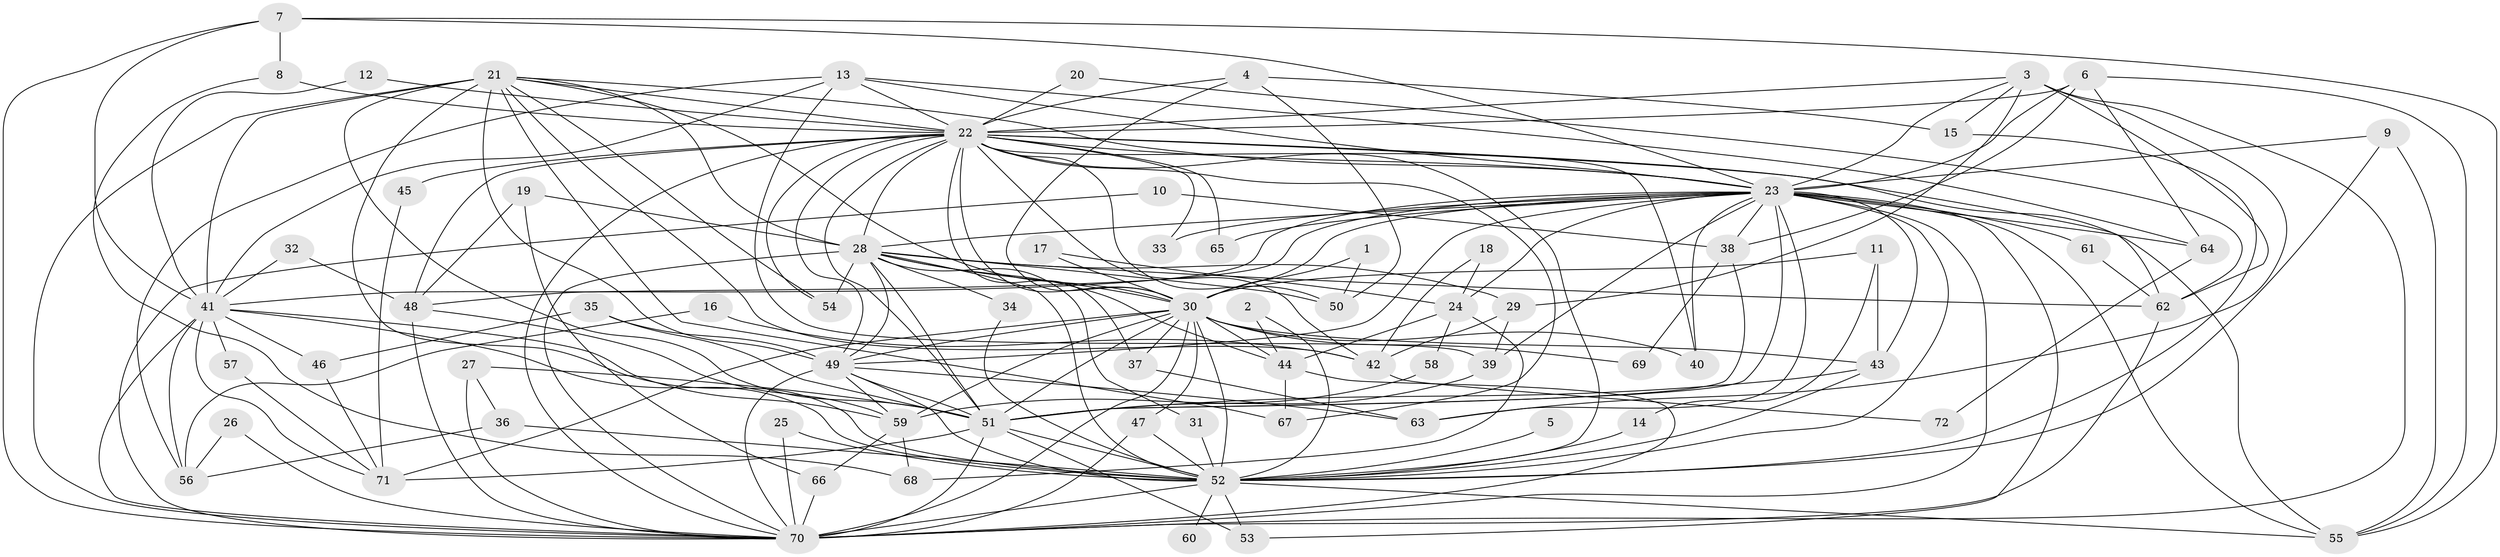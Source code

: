 // original degree distribution, {19: 0.013986013986013986, 36: 0.006993006993006993, 17: 0.006993006993006993, 13: 0.006993006993006993, 20: 0.006993006993006993, 26: 0.006993006993006993, 15: 0.006993006993006993, 31: 0.006993006993006993, 42: 0.006993006993006993, 14: 0.006993006993006993, 3: 0.16083916083916083, 5: 0.027972027972027972, 4: 0.11888111888111888, 6: 0.027972027972027972, 7: 0.02097902097902098, 2: 0.5594405594405595, 8: 0.006993006993006993}
// Generated by graph-tools (version 1.1) at 2025/01/03/09/25 03:01:29]
// undirected, 72 vertices, 196 edges
graph export_dot {
graph [start="1"]
  node [color=gray90,style=filled];
  1;
  2;
  3;
  4;
  5;
  6;
  7;
  8;
  9;
  10;
  11;
  12;
  13;
  14;
  15;
  16;
  17;
  18;
  19;
  20;
  21;
  22;
  23;
  24;
  25;
  26;
  27;
  28;
  29;
  30;
  31;
  32;
  33;
  34;
  35;
  36;
  37;
  38;
  39;
  40;
  41;
  42;
  43;
  44;
  45;
  46;
  47;
  48;
  49;
  50;
  51;
  52;
  53;
  54;
  55;
  56;
  57;
  58;
  59;
  60;
  61;
  62;
  63;
  64;
  65;
  66;
  67;
  68;
  69;
  70;
  71;
  72;
  1 -- 30 [weight=1.0];
  1 -- 50 [weight=1.0];
  2 -- 44 [weight=1.0];
  2 -- 52 [weight=1.0];
  3 -- 15 [weight=1.0];
  3 -- 22 [weight=1.0];
  3 -- 23 [weight=1.0];
  3 -- 29 [weight=1.0];
  3 -- 62 [weight=1.0];
  3 -- 63 [weight=1.0];
  3 -- 70 [weight=1.0];
  4 -- 15 [weight=1.0];
  4 -- 22 [weight=1.0];
  4 -- 30 [weight=1.0];
  4 -- 50 [weight=1.0];
  5 -- 52 [weight=1.0];
  6 -- 22 [weight=1.0];
  6 -- 23 [weight=1.0];
  6 -- 38 [weight=1.0];
  6 -- 55 [weight=1.0];
  6 -- 64 [weight=1.0];
  7 -- 8 [weight=1.0];
  7 -- 23 [weight=1.0];
  7 -- 41 [weight=1.0];
  7 -- 55 [weight=1.0];
  7 -- 70 [weight=1.0];
  8 -- 22 [weight=1.0];
  8 -- 68 [weight=1.0];
  9 -- 23 [weight=1.0];
  9 -- 52 [weight=2.0];
  9 -- 55 [weight=1.0];
  10 -- 38 [weight=1.0];
  10 -- 70 [weight=1.0];
  11 -- 14 [weight=1.0];
  11 -- 30 [weight=1.0];
  11 -- 43 [weight=1.0];
  12 -- 22 [weight=1.0];
  12 -- 41 [weight=1.0];
  13 -- 22 [weight=1.0];
  13 -- 23 [weight=1.0];
  13 -- 39 [weight=1.0];
  13 -- 41 [weight=1.0];
  13 -- 56 [weight=1.0];
  13 -- 64 [weight=1.0];
  14 -- 52 [weight=1.0];
  15 -- 52 [weight=1.0];
  16 -- 42 [weight=1.0];
  16 -- 56 [weight=1.0];
  17 -- 24 [weight=1.0];
  17 -- 30 [weight=1.0];
  18 -- 24 [weight=1.0];
  18 -- 42 [weight=1.0];
  19 -- 28 [weight=1.0];
  19 -- 48 [weight=1.0];
  19 -- 66 [weight=1.0];
  20 -- 22 [weight=1.0];
  20 -- 62 [weight=1.0];
  21 -- 22 [weight=1.0];
  21 -- 23 [weight=1.0];
  21 -- 28 [weight=1.0];
  21 -- 30 [weight=1.0];
  21 -- 41 [weight=2.0];
  21 -- 42 [weight=1.0];
  21 -- 49 [weight=1.0];
  21 -- 51 [weight=1.0];
  21 -- 52 [weight=1.0];
  21 -- 54 [weight=1.0];
  21 -- 67 [weight=1.0];
  21 -- 70 [weight=2.0];
  22 -- 23 [weight=3.0];
  22 -- 28 [weight=3.0];
  22 -- 30 [weight=2.0];
  22 -- 33 [weight=1.0];
  22 -- 37 [weight=1.0];
  22 -- 40 [weight=1.0];
  22 -- 42 [weight=1.0];
  22 -- 45 [weight=1.0];
  22 -- 48 [weight=1.0];
  22 -- 49 [weight=1.0];
  22 -- 50 [weight=2.0];
  22 -- 51 [weight=1.0];
  22 -- 52 [weight=1.0];
  22 -- 54 [weight=1.0];
  22 -- 55 [weight=1.0];
  22 -- 62 [weight=1.0];
  22 -- 65 [weight=2.0];
  22 -- 67 [weight=1.0];
  22 -- 70 [weight=2.0];
  23 -- 24 [weight=1.0];
  23 -- 28 [weight=1.0];
  23 -- 30 [weight=1.0];
  23 -- 33 [weight=1.0];
  23 -- 38 [weight=2.0];
  23 -- 39 [weight=1.0];
  23 -- 40 [weight=1.0];
  23 -- 41 [weight=1.0];
  23 -- 43 [weight=1.0];
  23 -- 48 [weight=1.0];
  23 -- 49 [weight=3.0];
  23 -- 51 [weight=2.0];
  23 -- 52 [weight=3.0];
  23 -- 53 [weight=1.0];
  23 -- 55 [weight=1.0];
  23 -- 61 [weight=1.0];
  23 -- 63 [weight=1.0];
  23 -- 64 [weight=2.0];
  23 -- 65 [weight=1.0];
  23 -- 70 [weight=5.0];
  24 -- 44 [weight=1.0];
  24 -- 58 [weight=1.0];
  24 -- 68 [weight=2.0];
  25 -- 52 [weight=1.0];
  25 -- 70 [weight=1.0];
  26 -- 56 [weight=1.0];
  26 -- 70 [weight=2.0];
  27 -- 36 [weight=1.0];
  27 -- 51 [weight=1.0];
  27 -- 70 [weight=1.0];
  28 -- 29 [weight=1.0];
  28 -- 30 [weight=2.0];
  28 -- 31 [weight=1.0];
  28 -- 34 [weight=1.0];
  28 -- 44 [weight=1.0];
  28 -- 49 [weight=1.0];
  28 -- 50 [weight=1.0];
  28 -- 51 [weight=1.0];
  28 -- 52 [weight=2.0];
  28 -- 54 [weight=1.0];
  28 -- 62 [weight=1.0];
  28 -- 70 [weight=2.0];
  29 -- 39 [weight=1.0];
  29 -- 42 [weight=1.0];
  30 -- 37 [weight=1.0];
  30 -- 40 [weight=1.0];
  30 -- 43 [weight=1.0];
  30 -- 44 [weight=1.0];
  30 -- 47 [weight=1.0];
  30 -- 49 [weight=1.0];
  30 -- 51 [weight=2.0];
  30 -- 52 [weight=1.0];
  30 -- 59 [weight=1.0];
  30 -- 69 [weight=1.0];
  30 -- 70 [weight=2.0];
  30 -- 71 [weight=1.0];
  31 -- 52 [weight=1.0];
  32 -- 41 [weight=1.0];
  32 -- 48 [weight=1.0];
  34 -- 52 [weight=1.0];
  35 -- 46 [weight=1.0];
  35 -- 49 [weight=2.0];
  35 -- 51 [weight=1.0];
  36 -- 52 [weight=1.0];
  36 -- 56 [weight=1.0];
  37 -- 63 [weight=1.0];
  38 -- 51 [weight=1.0];
  38 -- 69 [weight=1.0];
  39 -- 51 [weight=1.0];
  41 -- 46 [weight=1.0];
  41 -- 52 [weight=1.0];
  41 -- 56 [weight=1.0];
  41 -- 57 [weight=1.0];
  41 -- 59 [weight=1.0];
  41 -- 70 [weight=1.0];
  41 -- 71 [weight=1.0];
  42 -- 72 [weight=1.0];
  43 -- 51 [weight=1.0];
  43 -- 52 [weight=1.0];
  44 -- 67 [weight=1.0];
  44 -- 70 [weight=1.0];
  45 -- 71 [weight=1.0];
  46 -- 71 [weight=1.0];
  47 -- 52 [weight=1.0];
  47 -- 70 [weight=1.0];
  48 -- 59 [weight=1.0];
  48 -- 70 [weight=2.0];
  49 -- 51 [weight=1.0];
  49 -- 52 [weight=1.0];
  49 -- 59 [weight=1.0];
  49 -- 63 [weight=1.0];
  49 -- 70 [weight=2.0];
  51 -- 52 [weight=1.0];
  51 -- 53 [weight=1.0];
  51 -- 70 [weight=2.0];
  51 -- 71 [weight=2.0];
  52 -- 53 [weight=1.0];
  52 -- 55 [weight=1.0];
  52 -- 60 [weight=1.0];
  52 -- 70 [weight=2.0];
  57 -- 71 [weight=1.0];
  58 -- 59 [weight=1.0];
  59 -- 66 [weight=1.0];
  59 -- 68 [weight=1.0];
  61 -- 62 [weight=1.0];
  62 -- 70 [weight=1.0];
  64 -- 72 [weight=1.0];
  66 -- 70 [weight=2.0];
}
